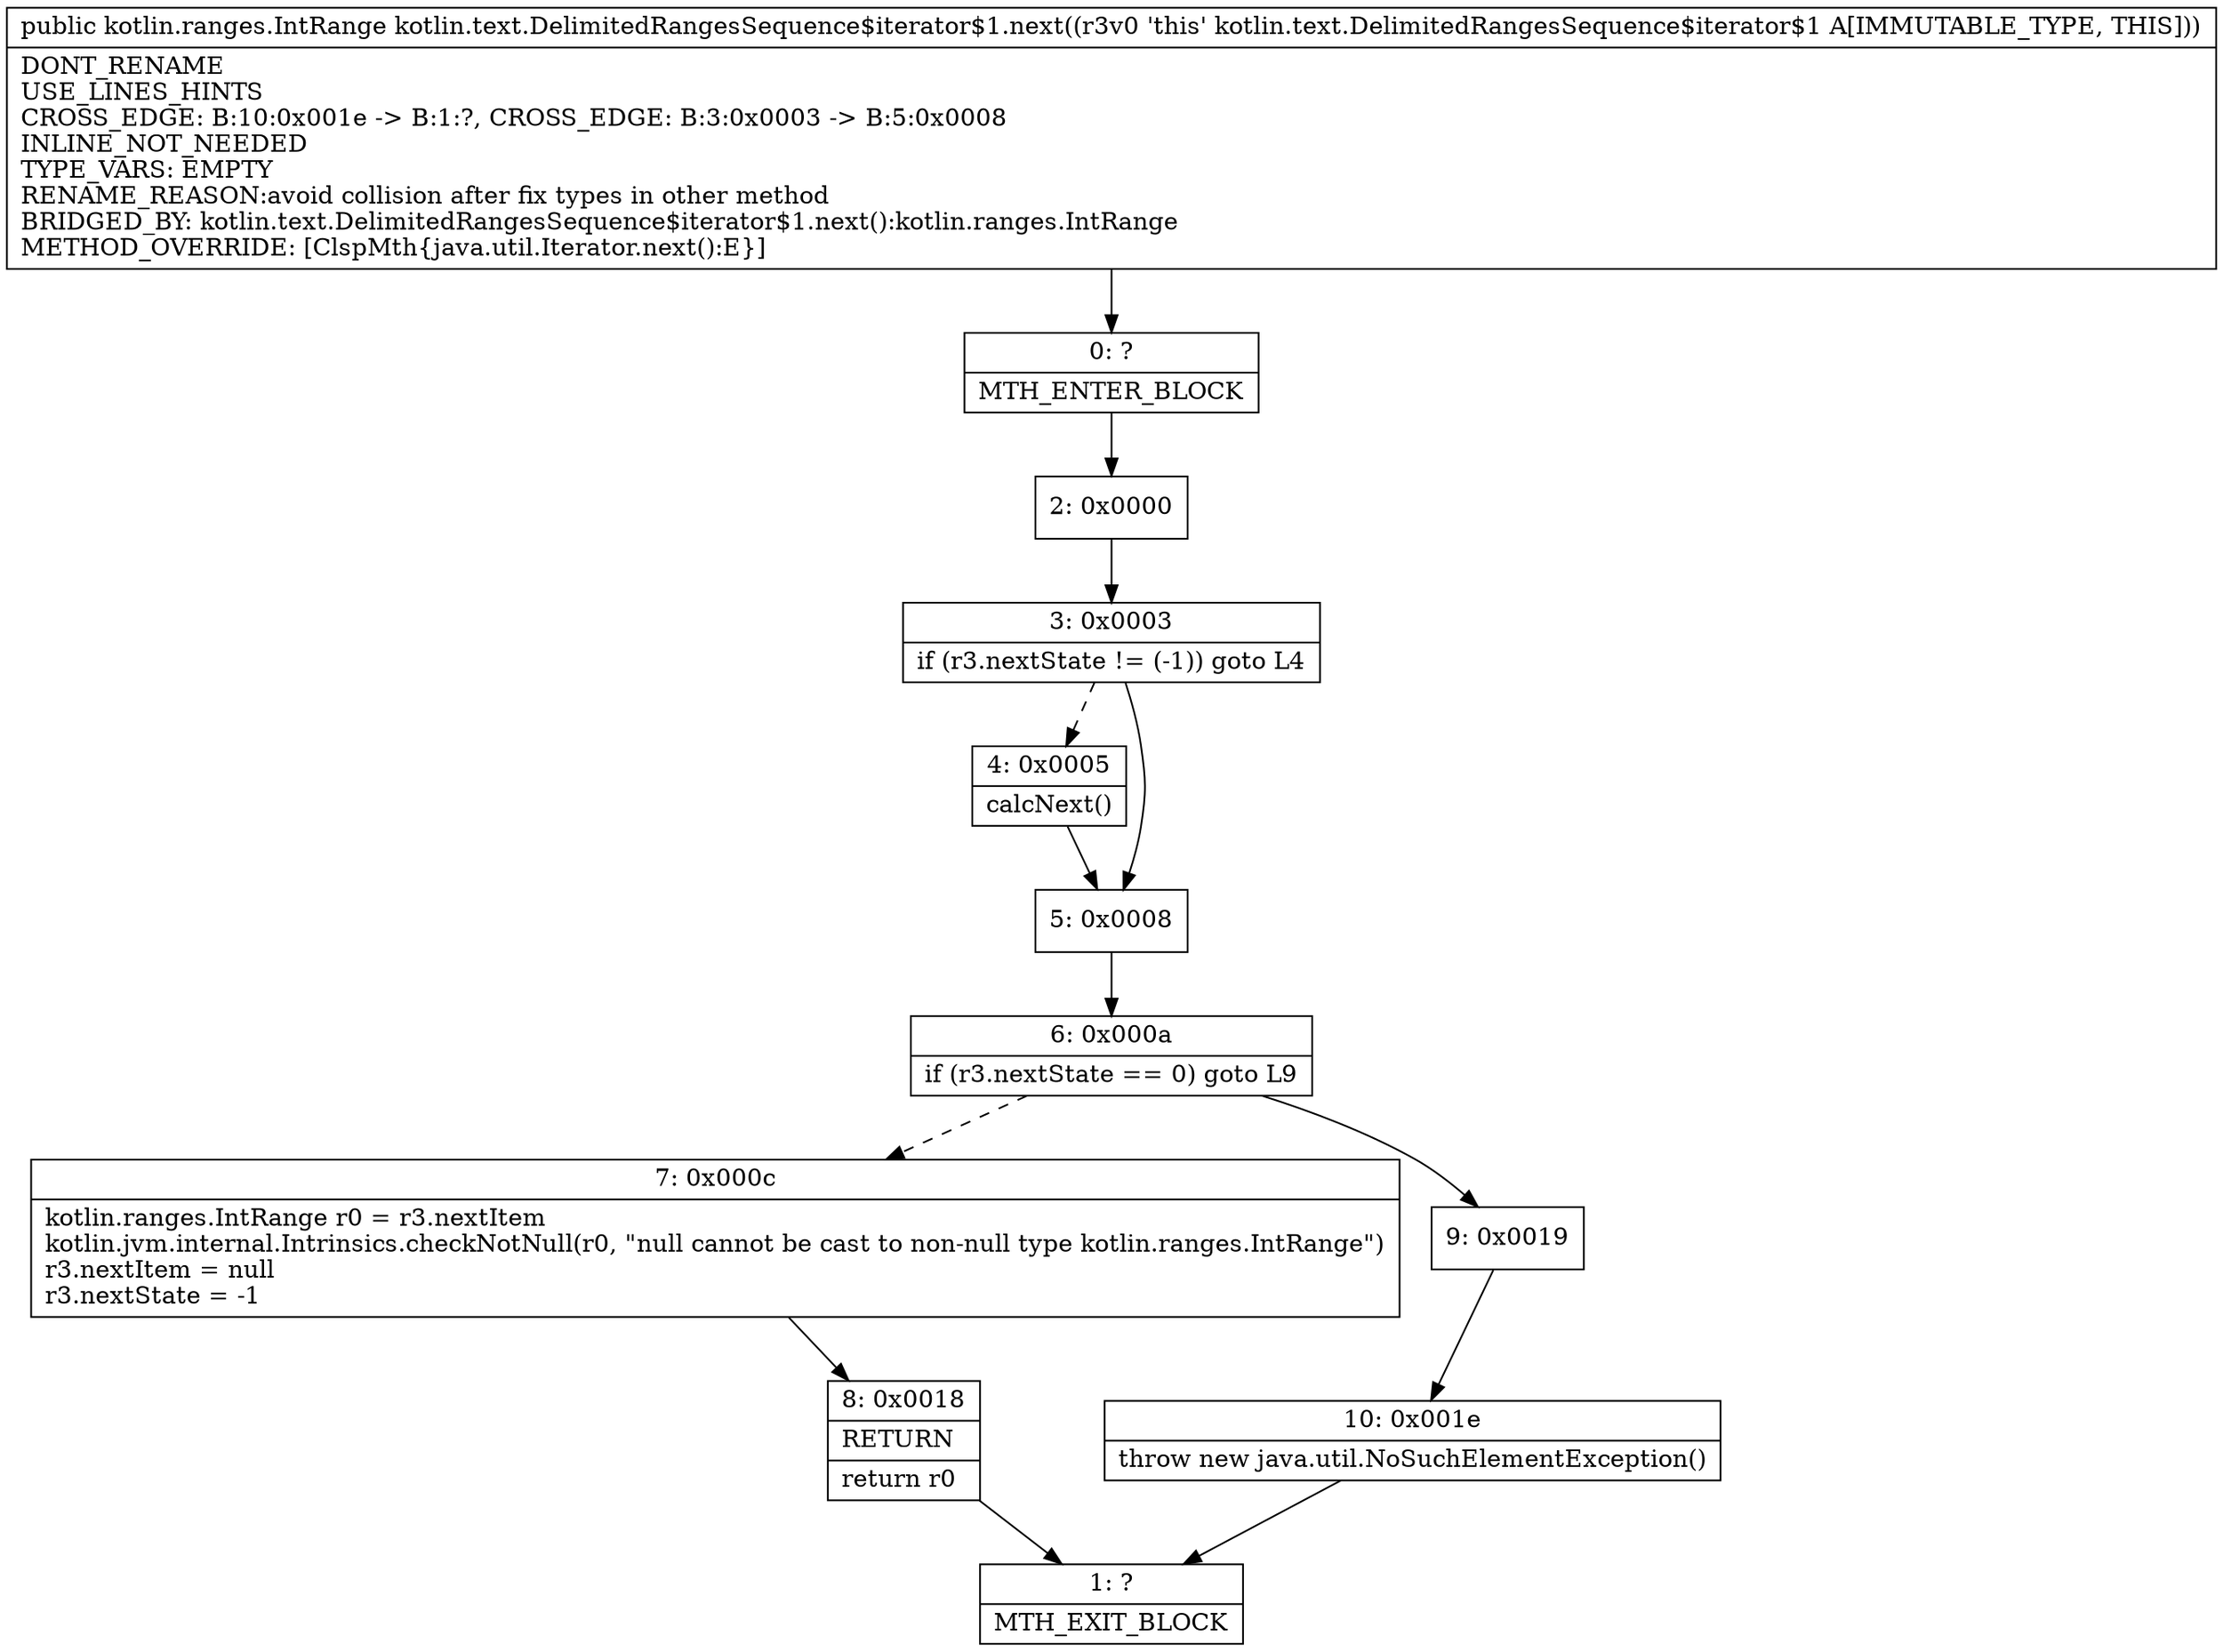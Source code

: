 digraph "CFG forkotlin.text.DelimitedRangesSequence$iterator$1.next()Lkotlin\/ranges\/IntRange;" {
Node_0 [shape=record,label="{0\:\ ?|MTH_ENTER_BLOCK\l}"];
Node_2 [shape=record,label="{2\:\ 0x0000}"];
Node_3 [shape=record,label="{3\:\ 0x0003|if (r3.nextState != (\-1)) goto L4\l}"];
Node_4 [shape=record,label="{4\:\ 0x0005|calcNext()\l}"];
Node_5 [shape=record,label="{5\:\ 0x0008}"];
Node_6 [shape=record,label="{6\:\ 0x000a|if (r3.nextState == 0) goto L9\l}"];
Node_7 [shape=record,label="{7\:\ 0x000c|kotlin.ranges.IntRange r0 = r3.nextItem\lkotlin.jvm.internal.Intrinsics.checkNotNull(r0, \"null cannot be cast to non\-null type kotlin.ranges.IntRange\")\lr3.nextItem = null\lr3.nextState = \-1\l}"];
Node_8 [shape=record,label="{8\:\ 0x0018|RETURN\l|return r0\l}"];
Node_1 [shape=record,label="{1\:\ ?|MTH_EXIT_BLOCK\l}"];
Node_9 [shape=record,label="{9\:\ 0x0019}"];
Node_10 [shape=record,label="{10\:\ 0x001e|throw new java.util.NoSuchElementException()\l}"];
MethodNode[shape=record,label="{public kotlin.ranges.IntRange kotlin.text.DelimitedRangesSequence$iterator$1.next((r3v0 'this' kotlin.text.DelimitedRangesSequence$iterator$1 A[IMMUTABLE_TYPE, THIS]))  | DONT_RENAME\lUSE_LINES_HINTS\lCROSS_EDGE: B:10:0x001e \-\> B:1:?, CROSS_EDGE: B:3:0x0003 \-\> B:5:0x0008\lINLINE_NOT_NEEDED\lTYPE_VARS: EMPTY\lRENAME_REASON:avoid collision after fix types in other method\lBRIDGED_BY: kotlin.text.DelimitedRangesSequence$iterator$1.next():kotlin.ranges.IntRange\lMETHOD_OVERRIDE: [ClspMth\{java.util.Iterator.next():E\}]\l}"];
MethodNode -> Node_0;Node_0 -> Node_2;
Node_2 -> Node_3;
Node_3 -> Node_4[style=dashed];
Node_3 -> Node_5;
Node_4 -> Node_5;
Node_5 -> Node_6;
Node_6 -> Node_7[style=dashed];
Node_6 -> Node_9;
Node_7 -> Node_8;
Node_8 -> Node_1;
Node_9 -> Node_10;
Node_10 -> Node_1;
}


